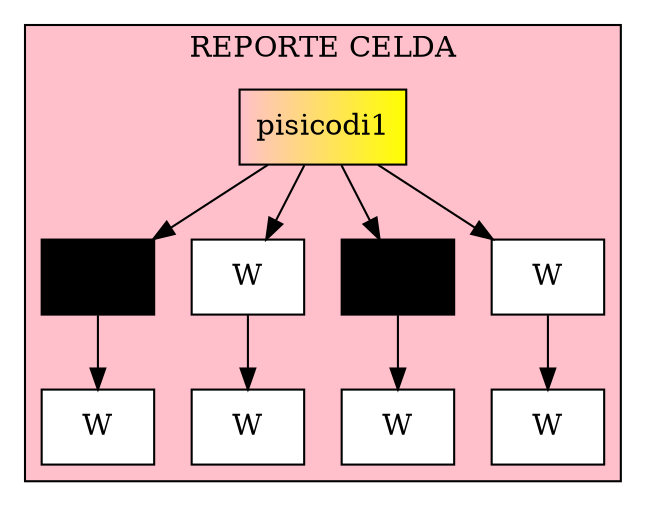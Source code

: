 digraph G {
node[shape=box fillcolor="pink:yellow" style =filled]
 subgraph cluster_p{
            label= "REPORTE CELDA"
            bgcolor = "pink"nodoP[label="pisicodi1" shape="box"];
name0[label="B" fillcolor="black" shape="box"];
name1[label="W" fillcolor="white" shape="box"];
name2[label="B" fillcolor="black" shape="box"];
name3[label="W" fillcolor="white" shape="box"];
name4[label="W" fillcolor="white" shape="box"];
name5[label="W" fillcolor="white" shape="box"];
name6[label="W" fillcolor="white" shape="box"];
name7[label="W" fillcolor="white" shape="box"];
nodoP -> name0;
nodoP -> name1;
nodoP -> name2;
nodoP -> name3;
name0 -> name4;
name1 -> name5;
name2 -> name6;
name3 -> name7;
}
}
